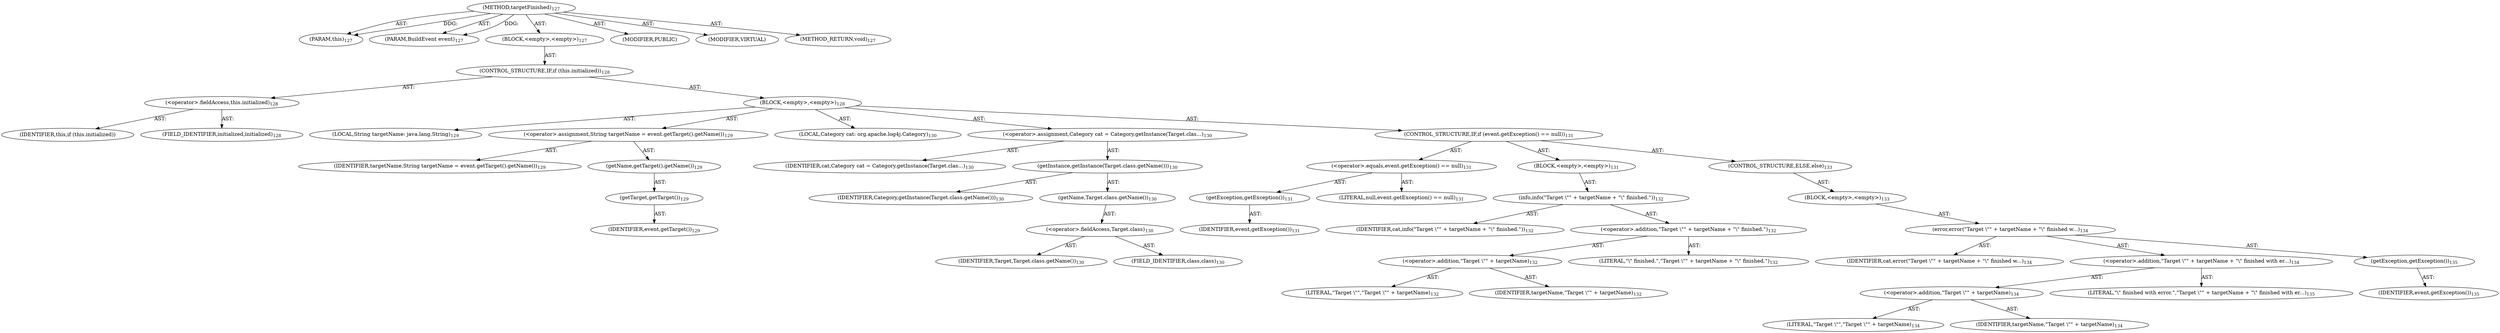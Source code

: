 digraph "targetFinished" {  
"111669149700" [label = <(METHOD,targetFinished)<SUB>127</SUB>> ]
"115964116999" [label = <(PARAM,this)<SUB>127</SUB>> ]
"115964117000" [label = <(PARAM,BuildEvent event)<SUB>127</SUB>> ]
"25769803787" [label = <(BLOCK,&lt;empty&gt;,&lt;empty&gt;)<SUB>127</SUB>> ]
"47244640263" [label = <(CONTROL_STRUCTURE,IF,if (this.initialized))<SUB>128</SUB>> ]
"30064771112" [label = <(&lt;operator&gt;.fieldAccess,this.initialized)<SUB>128</SUB>> ]
"68719476764" [label = <(IDENTIFIER,this,if (this.initialized))> ]
"55834574857" [label = <(FIELD_IDENTIFIER,initialized,initialized)<SUB>128</SUB>> ]
"25769803788" [label = <(BLOCK,&lt;empty&gt;,&lt;empty&gt;)<SUB>128</SUB>> ]
"94489280517" [label = <(LOCAL,String targetName: java.lang.String)<SUB>129</SUB>> ]
"30064771113" [label = <(&lt;operator&gt;.assignment,String targetName = event.getTarget().getName())<SUB>129</SUB>> ]
"68719476765" [label = <(IDENTIFIER,targetName,String targetName = event.getTarget().getName())<SUB>129</SUB>> ]
"30064771114" [label = <(getName,getTarget().getName())<SUB>129</SUB>> ]
"30064771115" [label = <(getTarget,getTarget())<SUB>129</SUB>> ]
"68719476766" [label = <(IDENTIFIER,event,getTarget())<SUB>129</SUB>> ]
"94489280518" [label = <(LOCAL,Category cat: org.apache.log4j.Category)<SUB>130</SUB>> ]
"30064771116" [label = <(&lt;operator&gt;.assignment,Category cat = Category.getInstance(Target.clas...)<SUB>130</SUB>> ]
"68719476767" [label = <(IDENTIFIER,cat,Category cat = Category.getInstance(Target.clas...)<SUB>130</SUB>> ]
"30064771117" [label = <(getInstance,getInstance(Target.class.getName()))<SUB>130</SUB>> ]
"68719476768" [label = <(IDENTIFIER,Category,getInstance(Target.class.getName()))<SUB>130</SUB>> ]
"30064771118" [label = <(getName,Target.class.getName())<SUB>130</SUB>> ]
"30064771119" [label = <(&lt;operator&gt;.fieldAccess,Target.class)<SUB>130</SUB>> ]
"68719476769" [label = <(IDENTIFIER,Target,Target.class.getName())<SUB>130</SUB>> ]
"55834574858" [label = <(FIELD_IDENTIFIER,class,class)<SUB>130</SUB>> ]
"47244640264" [label = <(CONTROL_STRUCTURE,IF,if (event.getException() == null))<SUB>131</SUB>> ]
"30064771120" [label = <(&lt;operator&gt;.equals,event.getException() == null)<SUB>131</SUB>> ]
"30064771121" [label = <(getException,getException())<SUB>131</SUB>> ]
"68719476770" [label = <(IDENTIFIER,event,getException())<SUB>131</SUB>> ]
"90194313227" [label = <(LITERAL,null,event.getException() == null)<SUB>131</SUB>> ]
"25769803789" [label = <(BLOCK,&lt;empty&gt;,&lt;empty&gt;)<SUB>131</SUB>> ]
"30064771122" [label = <(info,info(&quot;Target \&quot;&quot; + targetName + &quot;\&quot; finished.&quot;))<SUB>132</SUB>> ]
"68719476771" [label = <(IDENTIFIER,cat,info(&quot;Target \&quot;&quot; + targetName + &quot;\&quot; finished.&quot;))<SUB>132</SUB>> ]
"30064771123" [label = <(&lt;operator&gt;.addition,&quot;Target \&quot;&quot; + targetName + &quot;\&quot; finished.&quot;)<SUB>132</SUB>> ]
"30064771124" [label = <(&lt;operator&gt;.addition,&quot;Target \&quot;&quot; + targetName)<SUB>132</SUB>> ]
"90194313228" [label = <(LITERAL,&quot;Target \&quot;&quot;,&quot;Target \&quot;&quot; + targetName)<SUB>132</SUB>> ]
"68719476772" [label = <(IDENTIFIER,targetName,&quot;Target \&quot;&quot; + targetName)<SUB>132</SUB>> ]
"90194313229" [label = <(LITERAL,&quot;\&quot; finished.&quot;,&quot;Target \&quot;&quot; + targetName + &quot;\&quot; finished.&quot;)<SUB>132</SUB>> ]
"47244640265" [label = <(CONTROL_STRUCTURE,ELSE,else)<SUB>133</SUB>> ]
"25769803790" [label = <(BLOCK,&lt;empty&gt;,&lt;empty&gt;)<SUB>133</SUB>> ]
"30064771125" [label = <(error,error(&quot;Target \&quot;&quot; + targetName + &quot;\&quot; finished w...)<SUB>134</SUB>> ]
"68719476773" [label = <(IDENTIFIER,cat,error(&quot;Target \&quot;&quot; + targetName + &quot;\&quot; finished w...)<SUB>134</SUB>> ]
"30064771126" [label = <(&lt;operator&gt;.addition,&quot;Target \&quot;&quot; + targetName + &quot;\&quot; finished with er...)<SUB>134</SUB>> ]
"30064771127" [label = <(&lt;operator&gt;.addition,&quot;Target \&quot;&quot; + targetName)<SUB>134</SUB>> ]
"90194313230" [label = <(LITERAL,&quot;Target \&quot;&quot;,&quot;Target \&quot;&quot; + targetName)<SUB>134</SUB>> ]
"68719476774" [label = <(IDENTIFIER,targetName,&quot;Target \&quot;&quot; + targetName)<SUB>134</SUB>> ]
"90194313231" [label = <(LITERAL,&quot;\&quot; finished with error.&quot;,&quot;Target \&quot;&quot; + targetName + &quot;\&quot; finished with er...)<SUB>135</SUB>> ]
"30064771128" [label = <(getException,getException())<SUB>135</SUB>> ]
"68719476775" [label = <(IDENTIFIER,event,getException())<SUB>135</SUB>> ]
"133143986185" [label = <(MODIFIER,PUBLIC)> ]
"133143986186" [label = <(MODIFIER,VIRTUAL)> ]
"128849018884" [label = <(METHOD_RETURN,void)<SUB>127</SUB>> ]
  "111669149700" -> "115964116999"  [ label = "AST: "] 
  "111669149700" -> "115964117000"  [ label = "AST: "] 
  "111669149700" -> "25769803787"  [ label = "AST: "] 
  "111669149700" -> "133143986185"  [ label = "AST: "] 
  "111669149700" -> "133143986186"  [ label = "AST: "] 
  "111669149700" -> "128849018884"  [ label = "AST: "] 
  "25769803787" -> "47244640263"  [ label = "AST: "] 
  "47244640263" -> "30064771112"  [ label = "AST: "] 
  "47244640263" -> "25769803788"  [ label = "AST: "] 
  "30064771112" -> "68719476764"  [ label = "AST: "] 
  "30064771112" -> "55834574857"  [ label = "AST: "] 
  "25769803788" -> "94489280517"  [ label = "AST: "] 
  "25769803788" -> "30064771113"  [ label = "AST: "] 
  "25769803788" -> "94489280518"  [ label = "AST: "] 
  "25769803788" -> "30064771116"  [ label = "AST: "] 
  "25769803788" -> "47244640264"  [ label = "AST: "] 
  "30064771113" -> "68719476765"  [ label = "AST: "] 
  "30064771113" -> "30064771114"  [ label = "AST: "] 
  "30064771114" -> "30064771115"  [ label = "AST: "] 
  "30064771115" -> "68719476766"  [ label = "AST: "] 
  "30064771116" -> "68719476767"  [ label = "AST: "] 
  "30064771116" -> "30064771117"  [ label = "AST: "] 
  "30064771117" -> "68719476768"  [ label = "AST: "] 
  "30064771117" -> "30064771118"  [ label = "AST: "] 
  "30064771118" -> "30064771119"  [ label = "AST: "] 
  "30064771119" -> "68719476769"  [ label = "AST: "] 
  "30064771119" -> "55834574858"  [ label = "AST: "] 
  "47244640264" -> "30064771120"  [ label = "AST: "] 
  "47244640264" -> "25769803789"  [ label = "AST: "] 
  "47244640264" -> "47244640265"  [ label = "AST: "] 
  "30064771120" -> "30064771121"  [ label = "AST: "] 
  "30064771120" -> "90194313227"  [ label = "AST: "] 
  "30064771121" -> "68719476770"  [ label = "AST: "] 
  "25769803789" -> "30064771122"  [ label = "AST: "] 
  "30064771122" -> "68719476771"  [ label = "AST: "] 
  "30064771122" -> "30064771123"  [ label = "AST: "] 
  "30064771123" -> "30064771124"  [ label = "AST: "] 
  "30064771123" -> "90194313229"  [ label = "AST: "] 
  "30064771124" -> "90194313228"  [ label = "AST: "] 
  "30064771124" -> "68719476772"  [ label = "AST: "] 
  "47244640265" -> "25769803790"  [ label = "AST: "] 
  "25769803790" -> "30064771125"  [ label = "AST: "] 
  "30064771125" -> "68719476773"  [ label = "AST: "] 
  "30064771125" -> "30064771126"  [ label = "AST: "] 
  "30064771125" -> "30064771128"  [ label = "AST: "] 
  "30064771126" -> "30064771127"  [ label = "AST: "] 
  "30064771126" -> "90194313231"  [ label = "AST: "] 
  "30064771127" -> "90194313230"  [ label = "AST: "] 
  "30064771127" -> "68719476774"  [ label = "AST: "] 
  "30064771128" -> "68719476775"  [ label = "AST: "] 
  "111669149700" -> "115964116999"  [ label = "DDG: "] 
  "111669149700" -> "115964117000"  [ label = "DDG: "] 
}
